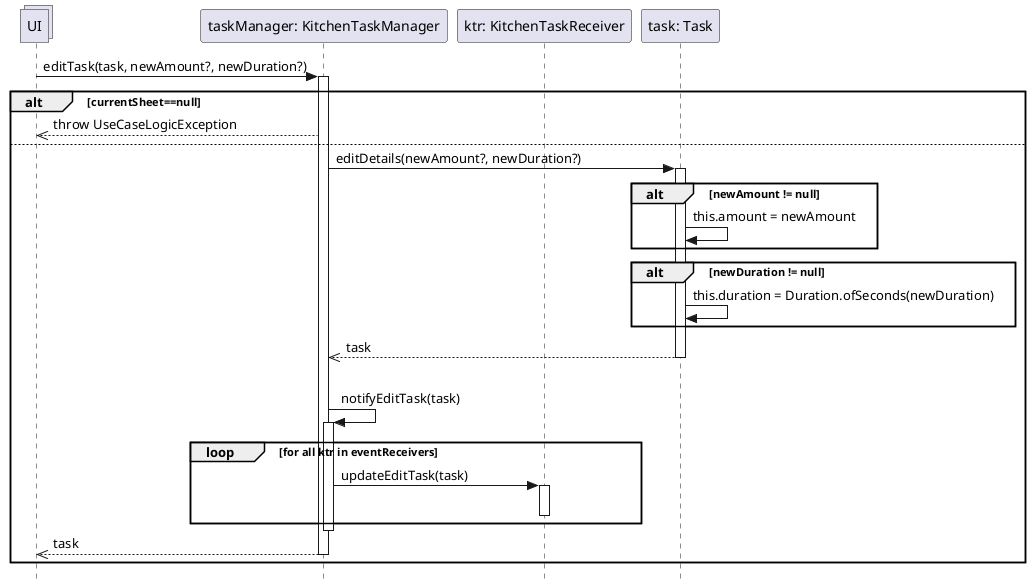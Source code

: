 @startuml Operazione 5
skinparam Style strictuml

collections UI

participant "taskManager: KitchenTaskManager" as tm
    participant "ktr: KitchenTaskReceiver" as ktr

UI -> tm: editTask(task, newAmount?, newDuration?)
activate tm

participant "task: Task" as task

alt currentSheet==null
    UI <<-- tm: throw UseCaseLogicException
else
    tm -> task: editDetails(newAmount?, newDuration?)
    activate task

    alt newAmount != null
        task -> task: this.amount = newAmount
    end

    alt newDuration != null
        task -> task: this.duration = Duration.ofSeconds(newDuration)
    end

    tm <<--task: task
    deactivate task
    |||
    tm -> tm: notifyEditTask(task)
    activate tm
    loop for all ktr in eventReceivers
        tm -> ktr : updateEditTask(task)
        activate ktr
        deactivate ktr
    end
    deactivate tm

    UI <<-- tm: task
    deactivate tm

end
@enduml